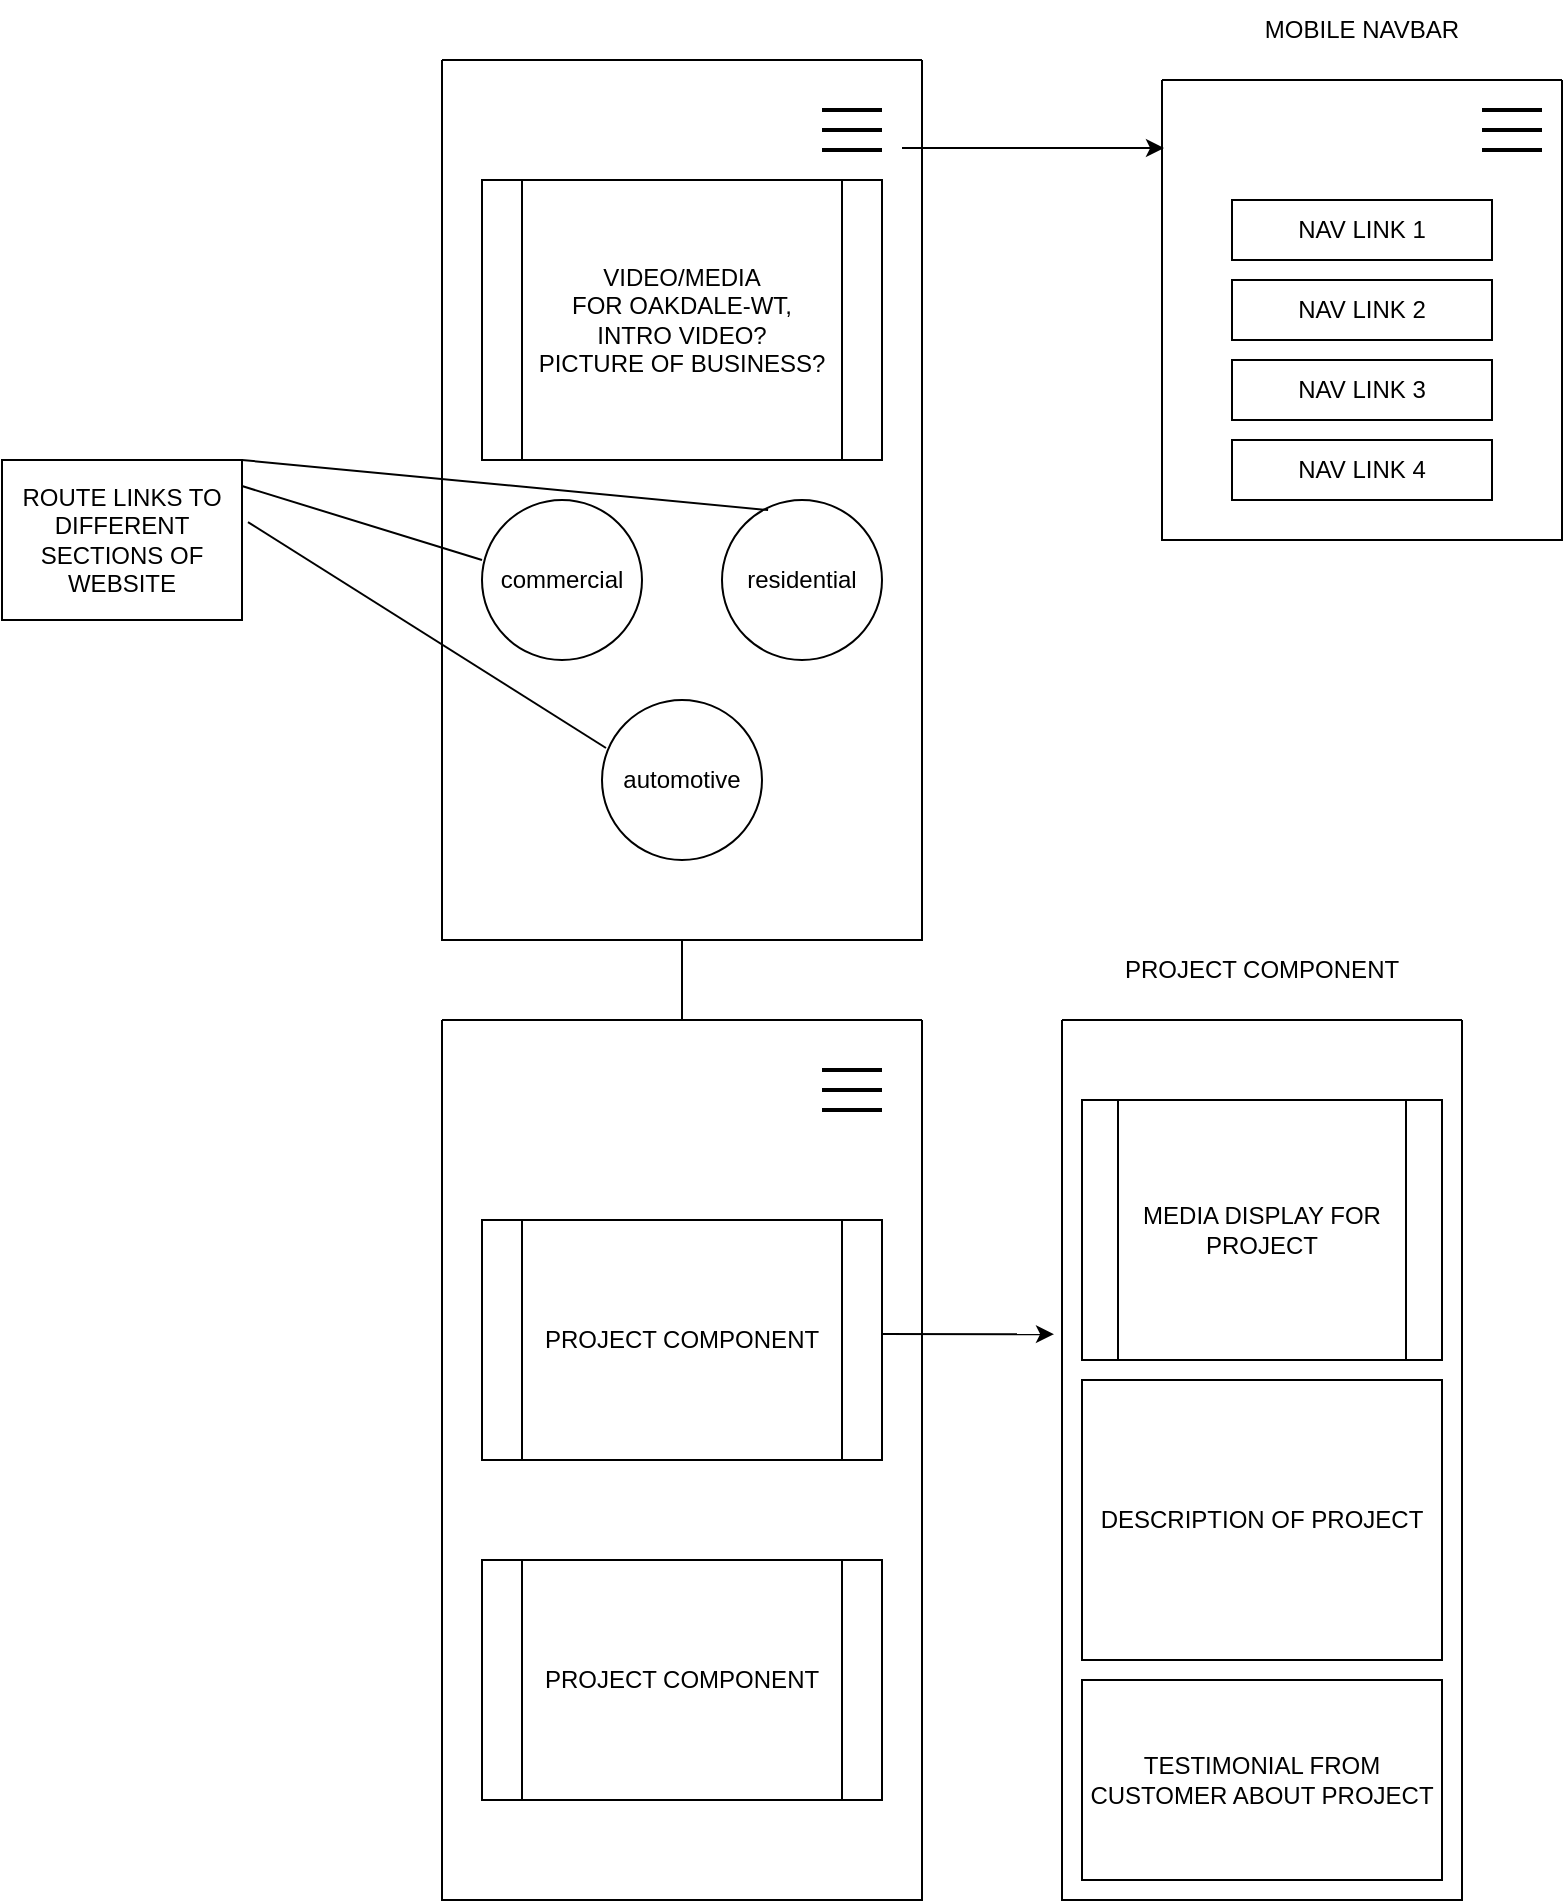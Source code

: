 <mxfile>
    <diagram id="w6LUPmaruWXQ8EAed7s3" name="Page-1">
        <mxGraphModel dx="1070" dy="499" grid="1" gridSize="10" guides="1" tooltips="1" connect="1" arrows="1" fold="1" page="1" pageScale="1" pageWidth="850" pageHeight="1100" math="0" shadow="0">
            <root>
                <mxCell id="0"/>
                <mxCell id="1" parent="0"/>
                <mxCell id="2" value="" style="swimlane;startSize=0;" vertex="1" parent="1">
                    <mxGeometry x="280" y="40" width="240" height="440" as="geometry"/>
                </mxCell>
                <mxCell id="7" value="" style="line;strokeWidth=2;html=1;" vertex="1" parent="2">
                    <mxGeometry x="190" y="30" width="30" height="10" as="geometry"/>
                </mxCell>
                <mxCell id="8" value="" style="line;strokeWidth=2;html=1;" vertex="1" parent="2">
                    <mxGeometry x="190" y="40" width="30" height="10" as="geometry"/>
                </mxCell>
                <mxCell id="24" value="VIDEO/MEDIA&lt;br&gt;FOR OAKDALE-WT,&lt;br&gt;INTRO VIDEO?&lt;br&gt;PICTURE OF BUSINESS?" style="shape=process;whiteSpace=wrap;html=1;backgroundOutline=1;" vertex="1" parent="2">
                    <mxGeometry x="20" y="60" width="200" height="140" as="geometry"/>
                </mxCell>
                <mxCell id="25" value="" style="ellipse;whiteSpace=wrap;html=1;aspect=fixed;" vertex="1" parent="2">
                    <mxGeometry x="20" y="220" width="80" height="80" as="geometry"/>
                </mxCell>
                <mxCell id="26" value="" style="ellipse;whiteSpace=wrap;html=1;aspect=fixed;" vertex="1" parent="2">
                    <mxGeometry x="80" y="320" width="80" height="80" as="geometry"/>
                </mxCell>
                <mxCell id="27" value="" style="ellipse;whiteSpace=wrap;html=1;aspect=fixed;" vertex="1" parent="2">
                    <mxGeometry x="140" y="220" width="80" height="80" as="geometry"/>
                </mxCell>
                <mxCell id="28" value="commercial" style="text;html=1;strokeColor=none;fillColor=none;align=center;verticalAlign=middle;whiteSpace=wrap;rounded=0;" vertex="1" parent="2">
                    <mxGeometry x="30" y="245" width="60" height="30" as="geometry"/>
                </mxCell>
                <mxCell id="29" value="residential" style="text;html=1;strokeColor=none;fillColor=none;align=center;verticalAlign=middle;whiteSpace=wrap;rounded=0;" vertex="1" parent="2">
                    <mxGeometry x="150" y="245" width="60" height="30" as="geometry"/>
                </mxCell>
                <mxCell id="30" value="automotive" style="text;html=1;strokeColor=none;fillColor=none;align=center;verticalAlign=middle;whiteSpace=wrap;rounded=0;" vertex="1" parent="2">
                    <mxGeometry x="90" y="345" width="60" height="30" as="geometry"/>
                </mxCell>
                <mxCell id="6" value="" style="line;strokeWidth=2;html=1;" vertex="1" parent="1">
                    <mxGeometry x="470" y="60" width="30" height="10" as="geometry"/>
                </mxCell>
                <mxCell id="12" style="edgeStyle=none;html=1;exitX=1;exitY=0.5;exitDx=0;exitDy=0;exitPerimeter=0;" edge="1" parent="1" source="9">
                    <mxGeometry relative="1" as="geometry">
                        <mxPoint x="830" y="65" as="targetPoint"/>
                    </mxGeometry>
                </mxCell>
                <mxCell id="9" value="" style="line;strokeWidth=2;html=1;" vertex="1" parent="1">
                    <mxGeometry x="800" y="60" width="30" height="10" as="geometry"/>
                </mxCell>
                <mxCell id="10" value="" style="line;strokeWidth=2;html=1;" vertex="1" parent="1">
                    <mxGeometry x="800" y="70" width="30" height="10" as="geometry"/>
                </mxCell>
                <mxCell id="11" value="" style="line;strokeWidth=2;html=1;" vertex="1" parent="1">
                    <mxGeometry x="800" y="50" width="30" height="70" as="geometry"/>
                </mxCell>
                <mxCell id="15" value="" style="swimlane;startSize=0;" vertex="1" parent="1">
                    <mxGeometry x="640" y="50" width="200" height="230" as="geometry"/>
                </mxCell>
                <mxCell id="16" value="NAV LINK 1" style="html=1;whiteSpace=wrap;container=1;recursiveResize=0;collapsible=0;" vertex="1" parent="15">
                    <mxGeometry x="35" y="60" width="130" height="30" as="geometry"/>
                </mxCell>
                <mxCell id="18" value="NAV LINK 2" style="html=1;whiteSpace=wrap;container=1;recursiveResize=0;collapsible=0;" vertex="1" parent="15">
                    <mxGeometry x="35" y="100" width="130" height="30" as="geometry"/>
                </mxCell>
                <mxCell id="19" value="NAV LINK 3" style="html=1;whiteSpace=wrap;container=1;recursiveResize=0;collapsible=0;" vertex="1" parent="15">
                    <mxGeometry x="35" y="140" width="130" height="30" as="geometry"/>
                </mxCell>
                <mxCell id="20" value="NAV LINK 4" style="html=1;whiteSpace=wrap;container=1;recursiveResize=0;collapsible=0;" vertex="1" parent="15">
                    <mxGeometry x="35" y="180" width="130" height="30" as="geometry"/>
                </mxCell>
                <mxCell id="21" value="" style="endArrow=classic;html=1;entryX=0.005;entryY=0.148;entryDx=0;entryDy=0;entryPerimeter=0;" edge="1" parent="1" target="15">
                    <mxGeometry width="50" height="50" relative="1" as="geometry">
                        <mxPoint x="510" y="84" as="sourcePoint"/>
                        <mxPoint x="450" y="240" as="targetPoint"/>
                        <Array as="points"/>
                    </mxGeometry>
                </mxCell>
                <mxCell id="31" value="" style="endArrow=none;html=1;entryX=0.5;entryY=1;entryDx=0;entryDy=0;" edge="1" parent="1" target="2">
                    <mxGeometry width="50" height="50" relative="1" as="geometry">
                        <mxPoint x="400" y="520" as="sourcePoint"/>
                        <mxPoint x="450" y="510" as="targetPoint"/>
                    </mxGeometry>
                </mxCell>
                <mxCell id="32" value="" style="swimlane;startSize=0;" vertex="1" parent="1">
                    <mxGeometry x="280" y="520" width="240" height="440" as="geometry"/>
                </mxCell>
                <mxCell id="34" value="" style="line;strokeWidth=2;html=1;" vertex="1" parent="32">
                    <mxGeometry x="190" y="20" width="30" height="10" as="geometry"/>
                </mxCell>
                <mxCell id="35" value="" style="line;strokeWidth=2;html=1;" vertex="1" parent="32">
                    <mxGeometry x="190" y="30" width="30" height="10" as="geometry"/>
                </mxCell>
                <mxCell id="36" value="" style="line;strokeWidth=2;html=1;" vertex="1" parent="32">
                    <mxGeometry x="190" y="40" width="30" height="10" as="geometry"/>
                </mxCell>
                <mxCell id="39" value="" style="shape=process;whiteSpace=wrap;html=1;backgroundOutline=1;" vertex="1" parent="32">
                    <mxGeometry x="20" y="100" width="200" height="120" as="geometry"/>
                </mxCell>
                <mxCell id="41" value="PROJECT COMPONENT" style="text;html=1;strokeColor=none;fillColor=none;align=center;verticalAlign=middle;whiteSpace=wrap;rounded=0;" vertex="1" parent="32">
                    <mxGeometry x="40" y="145" width="160" height="30" as="geometry"/>
                </mxCell>
                <mxCell id="47" value="PROJECT COMPONENT" style="shape=process;whiteSpace=wrap;html=1;backgroundOutline=1;" vertex="1" parent="32">
                    <mxGeometry x="20" y="270" width="200" height="120" as="geometry"/>
                </mxCell>
                <mxCell id="42" value="" style="swimlane;startSize=0;" vertex="1" parent="1">
                    <mxGeometry x="590" y="520" width="200" height="440" as="geometry"/>
                </mxCell>
                <mxCell id="44" value="MEDIA DISPLAY FOR PROJECT" style="shape=process;whiteSpace=wrap;html=1;backgroundOutline=1;" vertex="1" parent="42">
                    <mxGeometry x="10" y="40" width="180" height="130" as="geometry"/>
                </mxCell>
                <mxCell id="45" value="DESCRIPTION OF PROJECT" style="rounded=0;whiteSpace=wrap;html=1;" vertex="1" parent="42">
                    <mxGeometry x="10" y="180" width="180" height="140" as="geometry"/>
                </mxCell>
                <mxCell id="46" value="TESTIMONIAL FROM CUSTOMER ABOUT PROJECT" style="rounded=0;whiteSpace=wrap;html=1;" vertex="1" parent="42">
                    <mxGeometry x="10" y="330" width="180" height="100" as="geometry"/>
                </mxCell>
                <mxCell id="43" value="" style="endArrow=classic;html=1;entryX=-0.02;entryY=0.357;entryDx=0;entryDy=0;entryPerimeter=0;" edge="1" parent="1" target="42">
                    <mxGeometry width="50" height="50" relative="1" as="geometry">
                        <mxPoint x="500" y="677" as="sourcePoint"/>
                        <mxPoint x="450" y="630" as="targetPoint"/>
                    </mxGeometry>
                </mxCell>
                <mxCell id="49" value="PROJECT COMPONENT" style="text;html=1;strokeColor=none;fillColor=none;align=center;verticalAlign=middle;whiteSpace=wrap;rounded=0;" vertex="1" parent="1">
                    <mxGeometry x="590" y="480" width="200" height="30" as="geometry"/>
                </mxCell>
                <mxCell id="50" value="MOBILE NAVBAR" style="text;html=1;strokeColor=none;fillColor=none;align=center;verticalAlign=middle;whiteSpace=wrap;rounded=0;" vertex="1" parent="1">
                    <mxGeometry x="640" y="10" width="200" height="30" as="geometry"/>
                </mxCell>
                <mxCell id="51" value="ROUTE LINKS TO DIFFERENT SECTIONS OF WEBSITE" style="rounded=0;whiteSpace=wrap;html=1;" vertex="1" parent="1">
                    <mxGeometry x="60" y="240" width="120" height="80" as="geometry"/>
                </mxCell>
                <mxCell id="52" value="" style="endArrow=none;html=1;exitX=1;exitY=0;exitDx=0;exitDy=0;entryX=0.288;entryY=0.063;entryDx=0;entryDy=0;entryPerimeter=0;" edge="1" parent="1" source="51" target="27">
                    <mxGeometry width="50" height="50" relative="1" as="geometry">
                        <mxPoint x="400" y="340" as="sourcePoint"/>
                        <mxPoint x="450" y="290" as="targetPoint"/>
                    </mxGeometry>
                </mxCell>
                <mxCell id="53" value="" style="endArrow=none;html=1;exitX=1;exitY=0.163;exitDx=0;exitDy=0;exitPerimeter=0;entryX=0;entryY=0.375;entryDx=0;entryDy=0;entryPerimeter=0;" edge="1" parent="1" source="51" target="25">
                    <mxGeometry width="50" height="50" relative="1" as="geometry">
                        <mxPoint x="400" y="340" as="sourcePoint"/>
                        <mxPoint x="450" y="290" as="targetPoint"/>
                    </mxGeometry>
                </mxCell>
                <mxCell id="54" value="" style="endArrow=none;html=1;entryX=0.025;entryY=0.3;entryDx=0;entryDy=0;entryPerimeter=0;exitX=1.025;exitY=0.388;exitDx=0;exitDy=0;exitPerimeter=0;" edge="1" parent="1" source="51" target="26">
                    <mxGeometry width="50" height="50" relative="1" as="geometry">
                        <mxPoint x="400" y="340" as="sourcePoint"/>
                        <mxPoint x="450" y="290" as="targetPoint"/>
                    </mxGeometry>
                </mxCell>
            </root>
        </mxGraphModel>
    </diagram>
</mxfile>